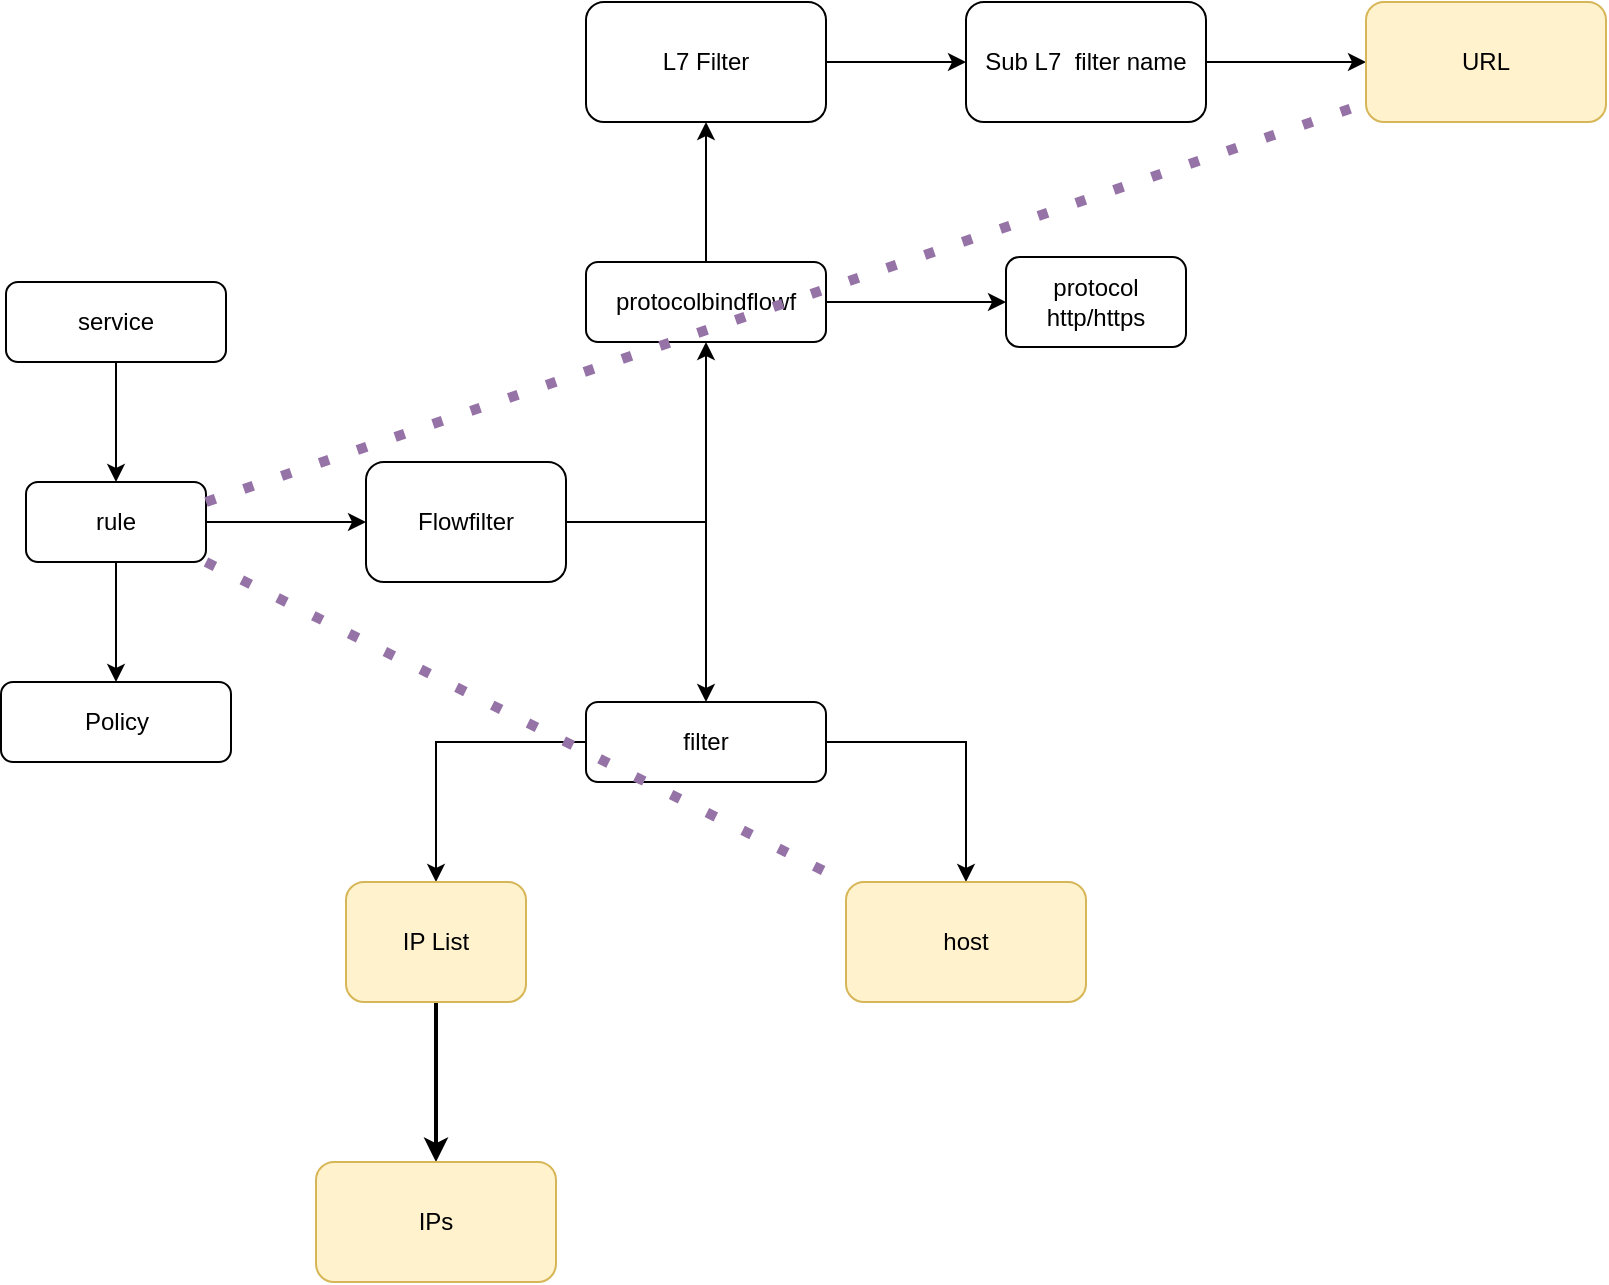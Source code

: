 <mxfile version="14.5.10" type="github">
  <diagram id="6sHJqAay3R81GsYUR5Wr" name="Page-1">
    <mxGraphModel dx="1312" dy="724" grid="1" gridSize="10" guides="1" tooltips="1" connect="1" arrows="1" fold="1" page="1" pageScale="1" pageWidth="850" pageHeight="1100" math="0" shadow="0">
      <root>
        <mxCell id="0" />
        <mxCell id="1" parent="0" />
        <mxCell id="Y9lrI2mmpuBww7B29OqC-3" value="" style="edgeStyle=orthogonalEdgeStyle;rounded=0;orthogonalLoop=1;jettySize=auto;html=1;" edge="1" parent="1" source="Y9lrI2mmpuBww7B29OqC-1" target="Y9lrI2mmpuBww7B29OqC-2">
          <mxGeometry relative="1" as="geometry" />
        </mxCell>
        <mxCell id="Y9lrI2mmpuBww7B29OqC-21" value="" style="edgeStyle=orthogonalEdgeStyle;rounded=0;orthogonalLoop=1;jettySize=auto;html=1;" edge="1" parent="1" source="Y9lrI2mmpuBww7B29OqC-20" target="Y9lrI2mmpuBww7B29OqC-1">
          <mxGeometry relative="1" as="geometry" />
        </mxCell>
        <mxCell id="Y9lrI2mmpuBww7B29OqC-23" value="" style="edgeStyle=orthogonalEdgeStyle;rounded=0;orthogonalLoop=1;jettySize=auto;html=1;" edge="1" parent="1" source="Y9lrI2mmpuBww7B29OqC-1" target="Y9lrI2mmpuBww7B29OqC-22">
          <mxGeometry relative="1" as="geometry" />
        </mxCell>
        <mxCell id="Y9lrI2mmpuBww7B29OqC-1" value="rule" style="rounded=1;whiteSpace=wrap;html=1;" vertex="1" parent="1">
          <mxGeometry x="40" y="320" width="90" height="40" as="geometry" />
        </mxCell>
        <mxCell id="Y9lrI2mmpuBww7B29OqC-5" value="" style="edgeStyle=orthogonalEdgeStyle;rounded=0;orthogonalLoop=1;jettySize=auto;html=1;" edge="1" parent="1" source="Y9lrI2mmpuBww7B29OqC-2" target="Y9lrI2mmpuBww7B29OqC-4">
          <mxGeometry relative="1" as="geometry" />
        </mxCell>
        <mxCell id="Y9lrI2mmpuBww7B29OqC-7" value="" style="edgeStyle=orthogonalEdgeStyle;rounded=0;orthogonalLoop=1;jettySize=auto;html=1;" edge="1" parent="1" source="Y9lrI2mmpuBww7B29OqC-2" target="Y9lrI2mmpuBww7B29OqC-6">
          <mxGeometry relative="1" as="geometry" />
        </mxCell>
        <mxCell id="Y9lrI2mmpuBww7B29OqC-2" value="Flowfilter" style="rounded=1;whiteSpace=wrap;html=1;" vertex="1" parent="1">
          <mxGeometry x="210" y="310" width="100" height="60" as="geometry" />
        </mxCell>
        <mxCell id="Y9lrI2mmpuBww7B29OqC-17" value="" style="edgeStyle=orthogonalEdgeStyle;rounded=0;orthogonalLoop=1;jettySize=auto;html=1;" edge="1" parent="1" source="Y9lrI2mmpuBww7B29OqC-4" target="Y9lrI2mmpuBww7B29OqC-16">
          <mxGeometry relative="1" as="geometry" />
        </mxCell>
        <mxCell id="Y9lrI2mmpuBww7B29OqC-19" value="" style="edgeStyle=orthogonalEdgeStyle;rounded=0;orthogonalLoop=1;jettySize=auto;html=1;" edge="1" parent="1" source="Y9lrI2mmpuBww7B29OqC-4" target="Y9lrI2mmpuBww7B29OqC-18">
          <mxGeometry relative="1" as="geometry" />
        </mxCell>
        <mxCell id="Y9lrI2mmpuBww7B29OqC-4" value="filter" style="whiteSpace=wrap;html=1;rounded=1;" vertex="1" parent="1">
          <mxGeometry x="320" y="430" width="120" height="40" as="geometry" />
        </mxCell>
        <mxCell id="Y9lrI2mmpuBww7B29OqC-9" value="" style="edgeStyle=orthogonalEdgeStyle;rounded=0;orthogonalLoop=1;jettySize=auto;html=1;" edge="1" parent="1" source="Y9lrI2mmpuBww7B29OqC-6" target="Y9lrI2mmpuBww7B29OqC-8">
          <mxGeometry relative="1" as="geometry" />
        </mxCell>
        <mxCell id="Y9lrI2mmpuBww7B29OqC-15" value="" style="edgeStyle=orthogonalEdgeStyle;rounded=0;orthogonalLoop=1;jettySize=auto;html=1;" edge="1" parent="1" source="Y9lrI2mmpuBww7B29OqC-6" target="Y9lrI2mmpuBww7B29OqC-14">
          <mxGeometry relative="1" as="geometry" />
        </mxCell>
        <mxCell id="Y9lrI2mmpuBww7B29OqC-6" value="protocolbindflowf" style="whiteSpace=wrap;html=1;rounded=1;" vertex="1" parent="1">
          <mxGeometry x="320" y="210" width="120" height="40" as="geometry" />
        </mxCell>
        <mxCell id="Y9lrI2mmpuBww7B29OqC-11" value="" style="edgeStyle=orthogonalEdgeStyle;rounded=0;orthogonalLoop=1;jettySize=auto;html=1;" edge="1" parent="1" source="Y9lrI2mmpuBww7B29OqC-8" target="Y9lrI2mmpuBww7B29OqC-10">
          <mxGeometry relative="1" as="geometry" />
        </mxCell>
        <mxCell id="Y9lrI2mmpuBww7B29OqC-8" value="L7 Filter" style="whiteSpace=wrap;html=1;rounded=1;" vertex="1" parent="1">
          <mxGeometry x="320" y="80" width="120" height="60" as="geometry" />
        </mxCell>
        <mxCell id="Y9lrI2mmpuBww7B29OqC-13" value="" style="edgeStyle=orthogonalEdgeStyle;rounded=0;orthogonalLoop=1;jettySize=auto;html=1;" edge="1" parent="1" source="Y9lrI2mmpuBww7B29OqC-10" target="Y9lrI2mmpuBww7B29OqC-12">
          <mxGeometry relative="1" as="geometry" />
        </mxCell>
        <mxCell id="Y9lrI2mmpuBww7B29OqC-10" value="Sub L7&amp;nbsp; filter name" style="rounded=1;whiteSpace=wrap;html=1;" vertex="1" parent="1">
          <mxGeometry x="510" y="80" width="120" height="60" as="geometry" />
        </mxCell>
        <mxCell id="Y9lrI2mmpuBww7B29OqC-12" value="URL" style="whiteSpace=wrap;html=1;rounded=1;fillColor=#fff2cc;strokeColor=#d6b656;" vertex="1" parent="1">
          <mxGeometry x="710" y="80" width="120" height="60" as="geometry" />
        </mxCell>
        <mxCell id="Y9lrI2mmpuBww7B29OqC-14" value="protocol&lt;br&gt;http/https" style="rounded=1;whiteSpace=wrap;html=1;" vertex="1" parent="1">
          <mxGeometry x="530" y="207.5" width="90" height="45" as="geometry" />
        </mxCell>
        <mxCell id="Y9lrI2mmpuBww7B29OqC-16" value="host" style="whiteSpace=wrap;html=1;rounded=1;fillColor=#fff2cc;strokeColor=#d6b656;" vertex="1" parent="1">
          <mxGeometry x="450" y="520" width="120" height="60" as="geometry" />
        </mxCell>
        <mxCell id="Y9lrI2mmpuBww7B29OqC-35" value="" style="edgeStyle=orthogonalEdgeStyle;curved=1;orthogonalLoop=1;jettySize=auto;html=1;strokeWidth=2;" edge="1" parent="1" source="Y9lrI2mmpuBww7B29OqC-18" target="Y9lrI2mmpuBww7B29OqC-34">
          <mxGeometry relative="1" as="geometry" />
        </mxCell>
        <mxCell id="Y9lrI2mmpuBww7B29OqC-18" value="IP List" style="whiteSpace=wrap;html=1;rounded=1;fillColor=#fff2cc;strokeColor=#d6b656;" vertex="1" parent="1">
          <mxGeometry x="200" y="520" width="90" height="60" as="geometry" />
        </mxCell>
        <mxCell id="Y9lrI2mmpuBww7B29OqC-20" value="service" style="rounded=1;whiteSpace=wrap;html=1;" vertex="1" parent="1">
          <mxGeometry x="30" y="220" width="110" height="40" as="geometry" />
        </mxCell>
        <mxCell id="Y9lrI2mmpuBww7B29OqC-22" value="Policy" style="rounded=1;whiteSpace=wrap;html=1;" vertex="1" parent="1">
          <mxGeometry x="27.5" y="420" width="115" height="40" as="geometry" />
        </mxCell>
        <mxCell id="Y9lrI2mmpuBww7B29OqC-24" value="" style="endArrow=none;dashed=1;html=1;dashPattern=1 3;strokeWidth=5;exitX=1;exitY=0.25;exitDx=0;exitDy=0;rounded=0;fillColor=#e1d5e7;strokeColor=#9673a6;" edge="1" parent="1" source="Y9lrI2mmpuBww7B29OqC-1" target="Y9lrI2mmpuBww7B29OqC-12">
          <mxGeometry width="50" height="50" relative="1" as="geometry">
            <mxPoint x="20" y="340" as="sourcePoint" />
            <mxPoint x="840" y="80" as="targetPoint" />
          </mxGeometry>
        </mxCell>
        <mxCell id="Y9lrI2mmpuBww7B29OqC-25" value="" style="endArrow=none;dashed=1;html=1;dashPattern=1 3;strokeWidth=5;exitX=1;exitY=1;exitDx=0;exitDy=0;rounded=0;fillColor=#e1d5e7;strokeColor=#9673a6;" edge="1" parent="1" source="Y9lrI2mmpuBww7B29OqC-1" target="Y9lrI2mmpuBww7B29OqC-16">
          <mxGeometry width="50" height="50" relative="1" as="geometry">
            <mxPoint x="30" y="350" as="sourcePoint" />
            <mxPoint x="850" y="90" as="targetPoint" />
          </mxGeometry>
        </mxCell>
        <mxCell id="Y9lrI2mmpuBww7B29OqC-34" value="IPs" style="rounded=1;whiteSpace=wrap;html=1;strokeColor=#d6b656;fillColor=#fff2cc;" vertex="1" parent="1">
          <mxGeometry x="185" y="660" width="120" height="60" as="geometry" />
        </mxCell>
      </root>
    </mxGraphModel>
  </diagram>
</mxfile>
